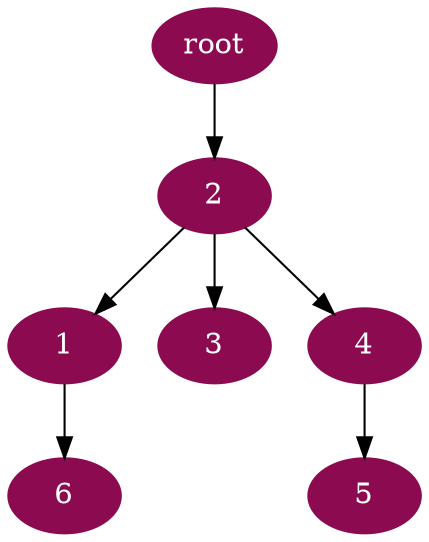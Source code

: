 digraph G {
node [color=deeppink4, style=filled, fontcolor=white];
2 -> 1;
"root" -> 2;
2 -> 3;
2 -> 4;
4 -> 5;
1 -> 6;
}
